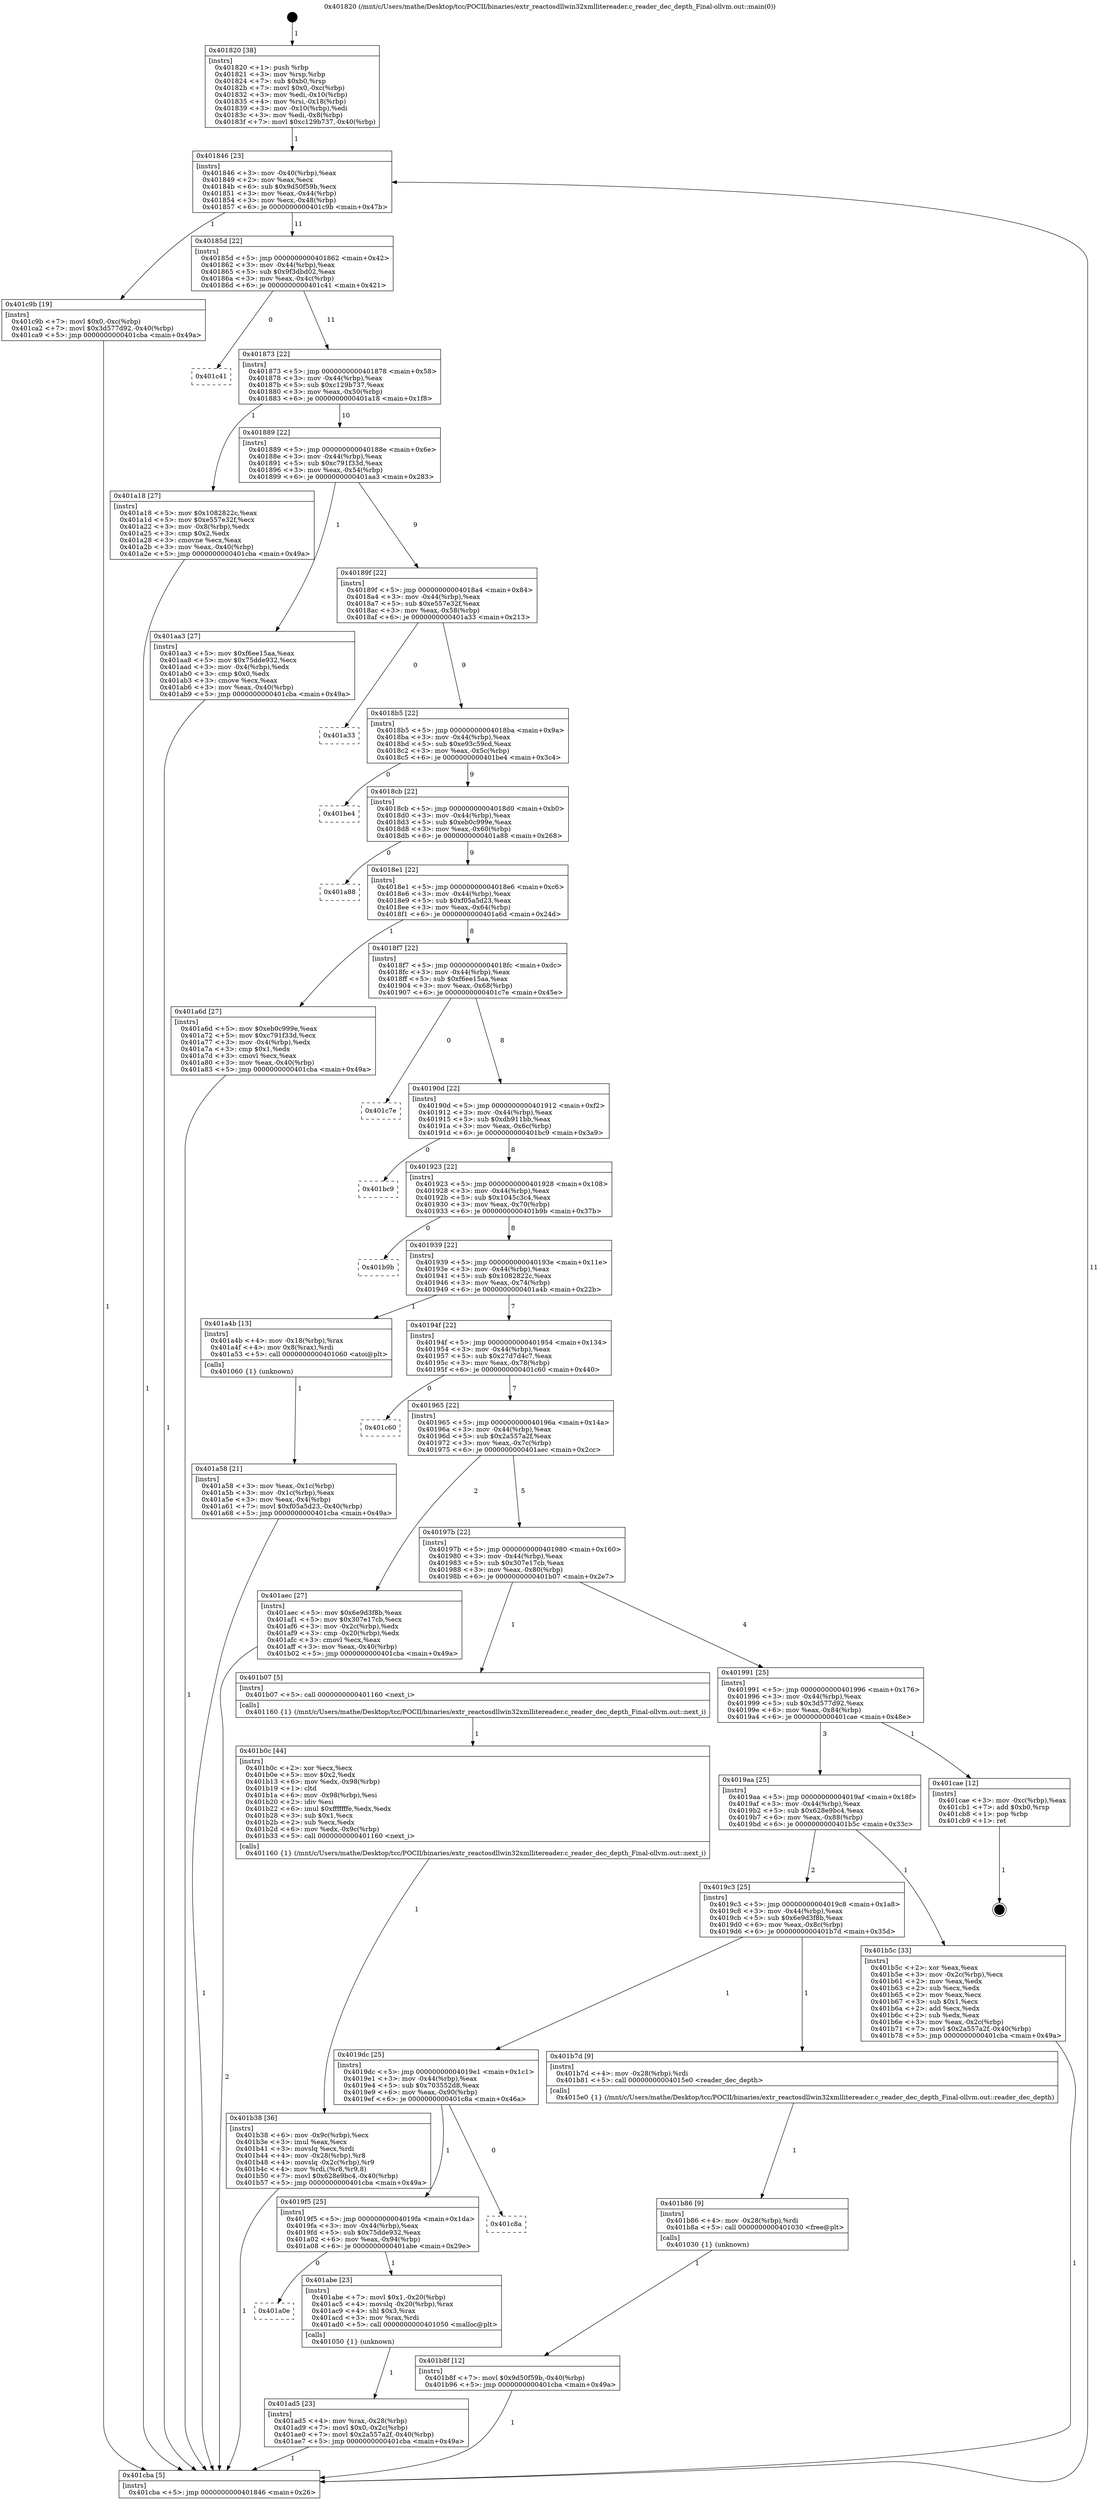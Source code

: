 digraph "0x401820" {
  label = "0x401820 (/mnt/c/Users/mathe/Desktop/tcc/POCII/binaries/extr_reactosdllwin32xmllitereader.c_reader_dec_depth_Final-ollvm.out::main(0))"
  labelloc = "t"
  node[shape=record]

  Entry [label="",width=0.3,height=0.3,shape=circle,fillcolor=black,style=filled]
  "0x401846" [label="{
     0x401846 [23]\l
     | [instrs]\l
     &nbsp;&nbsp;0x401846 \<+3\>: mov -0x40(%rbp),%eax\l
     &nbsp;&nbsp;0x401849 \<+2\>: mov %eax,%ecx\l
     &nbsp;&nbsp;0x40184b \<+6\>: sub $0x9d50f59b,%ecx\l
     &nbsp;&nbsp;0x401851 \<+3\>: mov %eax,-0x44(%rbp)\l
     &nbsp;&nbsp;0x401854 \<+3\>: mov %ecx,-0x48(%rbp)\l
     &nbsp;&nbsp;0x401857 \<+6\>: je 0000000000401c9b \<main+0x47b\>\l
  }"]
  "0x401c9b" [label="{
     0x401c9b [19]\l
     | [instrs]\l
     &nbsp;&nbsp;0x401c9b \<+7\>: movl $0x0,-0xc(%rbp)\l
     &nbsp;&nbsp;0x401ca2 \<+7\>: movl $0x3d577d92,-0x40(%rbp)\l
     &nbsp;&nbsp;0x401ca9 \<+5\>: jmp 0000000000401cba \<main+0x49a\>\l
  }"]
  "0x40185d" [label="{
     0x40185d [22]\l
     | [instrs]\l
     &nbsp;&nbsp;0x40185d \<+5\>: jmp 0000000000401862 \<main+0x42\>\l
     &nbsp;&nbsp;0x401862 \<+3\>: mov -0x44(%rbp),%eax\l
     &nbsp;&nbsp;0x401865 \<+5\>: sub $0x9f3dbd02,%eax\l
     &nbsp;&nbsp;0x40186a \<+3\>: mov %eax,-0x4c(%rbp)\l
     &nbsp;&nbsp;0x40186d \<+6\>: je 0000000000401c41 \<main+0x421\>\l
  }"]
  Exit [label="",width=0.3,height=0.3,shape=circle,fillcolor=black,style=filled,peripheries=2]
  "0x401c41" [label="{
     0x401c41\l
  }", style=dashed]
  "0x401873" [label="{
     0x401873 [22]\l
     | [instrs]\l
     &nbsp;&nbsp;0x401873 \<+5\>: jmp 0000000000401878 \<main+0x58\>\l
     &nbsp;&nbsp;0x401878 \<+3\>: mov -0x44(%rbp),%eax\l
     &nbsp;&nbsp;0x40187b \<+5\>: sub $0xc129b737,%eax\l
     &nbsp;&nbsp;0x401880 \<+3\>: mov %eax,-0x50(%rbp)\l
     &nbsp;&nbsp;0x401883 \<+6\>: je 0000000000401a18 \<main+0x1f8\>\l
  }"]
  "0x401b8f" [label="{
     0x401b8f [12]\l
     | [instrs]\l
     &nbsp;&nbsp;0x401b8f \<+7\>: movl $0x9d50f59b,-0x40(%rbp)\l
     &nbsp;&nbsp;0x401b96 \<+5\>: jmp 0000000000401cba \<main+0x49a\>\l
  }"]
  "0x401a18" [label="{
     0x401a18 [27]\l
     | [instrs]\l
     &nbsp;&nbsp;0x401a18 \<+5\>: mov $0x1082822c,%eax\l
     &nbsp;&nbsp;0x401a1d \<+5\>: mov $0xe557e32f,%ecx\l
     &nbsp;&nbsp;0x401a22 \<+3\>: mov -0x8(%rbp),%edx\l
     &nbsp;&nbsp;0x401a25 \<+3\>: cmp $0x2,%edx\l
     &nbsp;&nbsp;0x401a28 \<+3\>: cmovne %ecx,%eax\l
     &nbsp;&nbsp;0x401a2b \<+3\>: mov %eax,-0x40(%rbp)\l
     &nbsp;&nbsp;0x401a2e \<+5\>: jmp 0000000000401cba \<main+0x49a\>\l
  }"]
  "0x401889" [label="{
     0x401889 [22]\l
     | [instrs]\l
     &nbsp;&nbsp;0x401889 \<+5\>: jmp 000000000040188e \<main+0x6e\>\l
     &nbsp;&nbsp;0x40188e \<+3\>: mov -0x44(%rbp),%eax\l
     &nbsp;&nbsp;0x401891 \<+5\>: sub $0xc791f33d,%eax\l
     &nbsp;&nbsp;0x401896 \<+3\>: mov %eax,-0x54(%rbp)\l
     &nbsp;&nbsp;0x401899 \<+6\>: je 0000000000401aa3 \<main+0x283\>\l
  }"]
  "0x401cba" [label="{
     0x401cba [5]\l
     | [instrs]\l
     &nbsp;&nbsp;0x401cba \<+5\>: jmp 0000000000401846 \<main+0x26\>\l
  }"]
  "0x401820" [label="{
     0x401820 [38]\l
     | [instrs]\l
     &nbsp;&nbsp;0x401820 \<+1\>: push %rbp\l
     &nbsp;&nbsp;0x401821 \<+3\>: mov %rsp,%rbp\l
     &nbsp;&nbsp;0x401824 \<+7\>: sub $0xb0,%rsp\l
     &nbsp;&nbsp;0x40182b \<+7\>: movl $0x0,-0xc(%rbp)\l
     &nbsp;&nbsp;0x401832 \<+3\>: mov %edi,-0x10(%rbp)\l
     &nbsp;&nbsp;0x401835 \<+4\>: mov %rsi,-0x18(%rbp)\l
     &nbsp;&nbsp;0x401839 \<+3\>: mov -0x10(%rbp),%edi\l
     &nbsp;&nbsp;0x40183c \<+3\>: mov %edi,-0x8(%rbp)\l
     &nbsp;&nbsp;0x40183f \<+7\>: movl $0xc129b737,-0x40(%rbp)\l
  }"]
  "0x401b86" [label="{
     0x401b86 [9]\l
     | [instrs]\l
     &nbsp;&nbsp;0x401b86 \<+4\>: mov -0x28(%rbp),%rdi\l
     &nbsp;&nbsp;0x401b8a \<+5\>: call 0000000000401030 \<free@plt\>\l
     | [calls]\l
     &nbsp;&nbsp;0x401030 \{1\} (unknown)\l
  }"]
  "0x401aa3" [label="{
     0x401aa3 [27]\l
     | [instrs]\l
     &nbsp;&nbsp;0x401aa3 \<+5\>: mov $0xf6ee15aa,%eax\l
     &nbsp;&nbsp;0x401aa8 \<+5\>: mov $0x75dde932,%ecx\l
     &nbsp;&nbsp;0x401aad \<+3\>: mov -0x4(%rbp),%edx\l
     &nbsp;&nbsp;0x401ab0 \<+3\>: cmp $0x0,%edx\l
     &nbsp;&nbsp;0x401ab3 \<+3\>: cmove %ecx,%eax\l
     &nbsp;&nbsp;0x401ab6 \<+3\>: mov %eax,-0x40(%rbp)\l
     &nbsp;&nbsp;0x401ab9 \<+5\>: jmp 0000000000401cba \<main+0x49a\>\l
  }"]
  "0x40189f" [label="{
     0x40189f [22]\l
     | [instrs]\l
     &nbsp;&nbsp;0x40189f \<+5\>: jmp 00000000004018a4 \<main+0x84\>\l
     &nbsp;&nbsp;0x4018a4 \<+3\>: mov -0x44(%rbp),%eax\l
     &nbsp;&nbsp;0x4018a7 \<+5\>: sub $0xe557e32f,%eax\l
     &nbsp;&nbsp;0x4018ac \<+3\>: mov %eax,-0x58(%rbp)\l
     &nbsp;&nbsp;0x4018af \<+6\>: je 0000000000401a33 \<main+0x213\>\l
  }"]
  "0x401b38" [label="{
     0x401b38 [36]\l
     | [instrs]\l
     &nbsp;&nbsp;0x401b38 \<+6\>: mov -0x9c(%rbp),%ecx\l
     &nbsp;&nbsp;0x401b3e \<+3\>: imul %eax,%ecx\l
     &nbsp;&nbsp;0x401b41 \<+3\>: movslq %ecx,%rdi\l
     &nbsp;&nbsp;0x401b44 \<+4\>: mov -0x28(%rbp),%r8\l
     &nbsp;&nbsp;0x401b48 \<+4\>: movslq -0x2c(%rbp),%r9\l
     &nbsp;&nbsp;0x401b4c \<+4\>: mov %rdi,(%r8,%r9,8)\l
     &nbsp;&nbsp;0x401b50 \<+7\>: movl $0x628e9bc4,-0x40(%rbp)\l
     &nbsp;&nbsp;0x401b57 \<+5\>: jmp 0000000000401cba \<main+0x49a\>\l
  }"]
  "0x401a33" [label="{
     0x401a33\l
  }", style=dashed]
  "0x4018b5" [label="{
     0x4018b5 [22]\l
     | [instrs]\l
     &nbsp;&nbsp;0x4018b5 \<+5\>: jmp 00000000004018ba \<main+0x9a\>\l
     &nbsp;&nbsp;0x4018ba \<+3\>: mov -0x44(%rbp),%eax\l
     &nbsp;&nbsp;0x4018bd \<+5\>: sub $0xe93c59cd,%eax\l
     &nbsp;&nbsp;0x4018c2 \<+3\>: mov %eax,-0x5c(%rbp)\l
     &nbsp;&nbsp;0x4018c5 \<+6\>: je 0000000000401be4 \<main+0x3c4\>\l
  }"]
  "0x401b0c" [label="{
     0x401b0c [44]\l
     | [instrs]\l
     &nbsp;&nbsp;0x401b0c \<+2\>: xor %ecx,%ecx\l
     &nbsp;&nbsp;0x401b0e \<+5\>: mov $0x2,%edx\l
     &nbsp;&nbsp;0x401b13 \<+6\>: mov %edx,-0x98(%rbp)\l
     &nbsp;&nbsp;0x401b19 \<+1\>: cltd\l
     &nbsp;&nbsp;0x401b1a \<+6\>: mov -0x98(%rbp),%esi\l
     &nbsp;&nbsp;0x401b20 \<+2\>: idiv %esi\l
     &nbsp;&nbsp;0x401b22 \<+6\>: imul $0xfffffffe,%edx,%edx\l
     &nbsp;&nbsp;0x401b28 \<+3\>: sub $0x1,%ecx\l
     &nbsp;&nbsp;0x401b2b \<+2\>: sub %ecx,%edx\l
     &nbsp;&nbsp;0x401b2d \<+6\>: mov %edx,-0x9c(%rbp)\l
     &nbsp;&nbsp;0x401b33 \<+5\>: call 0000000000401160 \<next_i\>\l
     | [calls]\l
     &nbsp;&nbsp;0x401160 \{1\} (/mnt/c/Users/mathe/Desktop/tcc/POCII/binaries/extr_reactosdllwin32xmllitereader.c_reader_dec_depth_Final-ollvm.out::next_i)\l
  }"]
  "0x401be4" [label="{
     0x401be4\l
  }", style=dashed]
  "0x4018cb" [label="{
     0x4018cb [22]\l
     | [instrs]\l
     &nbsp;&nbsp;0x4018cb \<+5\>: jmp 00000000004018d0 \<main+0xb0\>\l
     &nbsp;&nbsp;0x4018d0 \<+3\>: mov -0x44(%rbp),%eax\l
     &nbsp;&nbsp;0x4018d3 \<+5\>: sub $0xeb0c999e,%eax\l
     &nbsp;&nbsp;0x4018d8 \<+3\>: mov %eax,-0x60(%rbp)\l
     &nbsp;&nbsp;0x4018db \<+6\>: je 0000000000401a88 \<main+0x268\>\l
  }"]
  "0x401ad5" [label="{
     0x401ad5 [23]\l
     | [instrs]\l
     &nbsp;&nbsp;0x401ad5 \<+4\>: mov %rax,-0x28(%rbp)\l
     &nbsp;&nbsp;0x401ad9 \<+7\>: movl $0x0,-0x2c(%rbp)\l
     &nbsp;&nbsp;0x401ae0 \<+7\>: movl $0x2a557a2f,-0x40(%rbp)\l
     &nbsp;&nbsp;0x401ae7 \<+5\>: jmp 0000000000401cba \<main+0x49a\>\l
  }"]
  "0x401a88" [label="{
     0x401a88\l
  }", style=dashed]
  "0x4018e1" [label="{
     0x4018e1 [22]\l
     | [instrs]\l
     &nbsp;&nbsp;0x4018e1 \<+5\>: jmp 00000000004018e6 \<main+0xc6\>\l
     &nbsp;&nbsp;0x4018e6 \<+3\>: mov -0x44(%rbp),%eax\l
     &nbsp;&nbsp;0x4018e9 \<+5\>: sub $0xf05a5d23,%eax\l
     &nbsp;&nbsp;0x4018ee \<+3\>: mov %eax,-0x64(%rbp)\l
     &nbsp;&nbsp;0x4018f1 \<+6\>: je 0000000000401a6d \<main+0x24d\>\l
  }"]
  "0x401a0e" [label="{
     0x401a0e\l
  }", style=dashed]
  "0x401a6d" [label="{
     0x401a6d [27]\l
     | [instrs]\l
     &nbsp;&nbsp;0x401a6d \<+5\>: mov $0xeb0c999e,%eax\l
     &nbsp;&nbsp;0x401a72 \<+5\>: mov $0xc791f33d,%ecx\l
     &nbsp;&nbsp;0x401a77 \<+3\>: mov -0x4(%rbp),%edx\l
     &nbsp;&nbsp;0x401a7a \<+3\>: cmp $0x1,%edx\l
     &nbsp;&nbsp;0x401a7d \<+3\>: cmovl %ecx,%eax\l
     &nbsp;&nbsp;0x401a80 \<+3\>: mov %eax,-0x40(%rbp)\l
     &nbsp;&nbsp;0x401a83 \<+5\>: jmp 0000000000401cba \<main+0x49a\>\l
  }"]
  "0x4018f7" [label="{
     0x4018f7 [22]\l
     | [instrs]\l
     &nbsp;&nbsp;0x4018f7 \<+5\>: jmp 00000000004018fc \<main+0xdc\>\l
     &nbsp;&nbsp;0x4018fc \<+3\>: mov -0x44(%rbp),%eax\l
     &nbsp;&nbsp;0x4018ff \<+5\>: sub $0xf6ee15aa,%eax\l
     &nbsp;&nbsp;0x401904 \<+3\>: mov %eax,-0x68(%rbp)\l
     &nbsp;&nbsp;0x401907 \<+6\>: je 0000000000401c7e \<main+0x45e\>\l
  }"]
  "0x401abe" [label="{
     0x401abe [23]\l
     | [instrs]\l
     &nbsp;&nbsp;0x401abe \<+7\>: movl $0x1,-0x20(%rbp)\l
     &nbsp;&nbsp;0x401ac5 \<+4\>: movslq -0x20(%rbp),%rax\l
     &nbsp;&nbsp;0x401ac9 \<+4\>: shl $0x3,%rax\l
     &nbsp;&nbsp;0x401acd \<+3\>: mov %rax,%rdi\l
     &nbsp;&nbsp;0x401ad0 \<+5\>: call 0000000000401050 \<malloc@plt\>\l
     | [calls]\l
     &nbsp;&nbsp;0x401050 \{1\} (unknown)\l
  }"]
  "0x401c7e" [label="{
     0x401c7e\l
  }", style=dashed]
  "0x40190d" [label="{
     0x40190d [22]\l
     | [instrs]\l
     &nbsp;&nbsp;0x40190d \<+5\>: jmp 0000000000401912 \<main+0xf2\>\l
     &nbsp;&nbsp;0x401912 \<+3\>: mov -0x44(%rbp),%eax\l
     &nbsp;&nbsp;0x401915 \<+5\>: sub $0xdb911bb,%eax\l
     &nbsp;&nbsp;0x40191a \<+3\>: mov %eax,-0x6c(%rbp)\l
     &nbsp;&nbsp;0x40191d \<+6\>: je 0000000000401bc9 \<main+0x3a9\>\l
  }"]
  "0x4019f5" [label="{
     0x4019f5 [25]\l
     | [instrs]\l
     &nbsp;&nbsp;0x4019f5 \<+5\>: jmp 00000000004019fa \<main+0x1da\>\l
     &nbsp;&nbsp;0x4019fa \<+3\>: mov -0x44(%rbp),%eax\l
     &nbsp;&nbsp;0x4019fd \<+5\>: sub $0x75dde932,%eax\l
     &nbsp;&nbsp;0x401a02 \<+6\>: mov %eax,-0x94(%rbp)\l
     &nbsp;&nbsp;0x401a08 \<+6\>: je 0000000000401abe \<main+0x29e\>\l
  }"]
  "0x401bc9" [label="{
     0x401bc9\l
  }", style=dashed]
  "0x401923" [label="{
     0x401923 [22]\l
     | [instrs]\l
     &nbsp;&nbsp;0x401923 \<+5\>: jmp 0000000000401928 \<main+0x108\>\l
     &nbsp;&nbsp;0x401928 \<+3\>: mov -0x44(%rbp),%eax\l
     &nbsp;&nbsp;0x40192b \<+5\>: sub $0x1045c3c4,%eax\l
     &nbsp;&nbsp;0x401930 \<+3\>: mov %eax,-0x70(%rbp)\l
     &nbsp;&nbsp;0x401933 \<+6\>: je 0000000000401b9b \<main+0x37b\>\l
  }"]
  "0x401c8a" [label="{
     0x401c8a\l
  }", style=dashed]
  "0x401b9b" [label="{
     0x401b9b\l
  }", style=dashed]
  "0x401939" [label="{
     0x401939 [22]\l
     | [instrs]\l
     &nbsp;&nbsp;0x401939 \<+5\>: jmp 000000000040193e \<main+0x11e\>\l
     &nbsp;&nbsp;0x40193e \<+3\>: mov -0x44(%rbp),%eax\l
     &nbsp;&nbsp;0x401941 \<+5\>: sub $0x1082822c,%eax\l
     &nbsp;&nbsp;0x401946 \<+3\>: mov %eax,-0x74(%rbp)\l
     &nbsp;&nbsp;0x401949 \<+6\>: je 0000000000401a4b \<main+0x22b\>\l
  }"]
  "0x4019dc" [label="{
     0x4019dc [25]\l
     | [instrs]\l
     &nbsp;&nbsp;0x4019dc \<+5\>: jmp 00000000004019e1 \<main+0x1c1\>\l
     &nbsp;&nbsp;0x4019e1 \<+3\>: mov -0x44(%rbp),%eax\l
     &nbsp;&nbsp;0x4019e4 \<+5\>: sub $0x703552d8,%eax\l
     &nbsp;&nbsp;0x4019e9 \<+6\>: mov %eax,-0x90(%rbp)\l
     &nbsp;&nbsp;0x4019ef \<+6\>: je 0000000000401c8a \<main+0x46a\>\l
  }"]
  "0x401a4b" [label="{
     0x401a4b [13]\l
     | [instrs]\l
     &nbsp;&nbsp;0x401a4b \<+4\>: mov -0x18(%rbp),%rax\l
     &nbsp;&nbsp;0x401a4f \<+4\>: mov 0x8(%rax),%rdi\l
     &nbsp;&nbsp;0x401a53 \<+5\>: call 0000000000401060 \<atoi@plt\>\l
     | [calls]\l
     &nbsp;&nbsp;0x401060 \{1\} (unknown)\l
  }"]
  "0x40194f" [label="{
     0x40194f [22]\l
     | [instrs]\l
     &nbsp;&nbsp;0x40194f \<+5\>: jmp 0000000000401954 \<main+0x134\>\l
     &nbsp;&nbsp;0x401954 \<+3\>: mov -0x44(%rbp),%eax\l
     &nbsp;&nbsp;0x401957 \<+5\>: sub $0x27d7d4c7,%eax\l
     &nbsp;&nbsp;0x40195c \<+3\>: mov %eax,-0x78(%rbp)\l
     &nbsp;&nbsp;0x40195f \<+6\>: je 0000000000401c60 \<main+0x440\>\l
  }"]
  "0x401a58" [label="{
     0x401a58 [21]\l
     | [instrs]\l
     &nbsp;&nbsp;0x401a58 \<+3\>: mov %eax,-0x1c(%rbp)\l
     &nbsp;&nbsp;0x401a5b \<+3\>: mov -0x1c(%rbp),%eax\l
     &nbsp;&nbsp;0x401a5e \<+3\>: mov %eax,-0x4(%rbp)\l
     &nbsp;&nbsp;0x401a61 \<+7\>: movl $0xf05a5d23,-0x40(%rbp)\l
     &nbsp;&nbsp;0x401a68 \<+5\>: jmp 0000000000401cba \<main+0x49a\>\l
  }"]
  "0x401b7d" [label="{
     0x401b7d [9]\l
     | [instrs]\l
     &nbsp;&nbsp;0x401b7d \<+4\>: mov -0x28(%rbp),%rdi\l
     &nbsp;&nbsp;0x401b81 \<+5\>: call 00000000004015e0 \<reader_dec_depth\>\l
     | [calls]\l
     &nbsp;&nbsp;0x4015e0 \{1\} (/mnt/c/Users/mathe/Desktop/tcc/POCII/binaries/extr_reactosdllwin32xmllitereader.c_reader_dec_depth_Final-ollvm.out::reader_dec_depth)\l
  }"]
  "0x401c60" [label="{
     0x401c60\l
  }", style=dashed]
  "0x401965" [label="{
     0x401965 [22]\l
     | [instrs]\l
     &nbsp;&nbsp;0x401965 \<+5\>: jmp 000000000040196a \<main+0x14a\>\l
     &nbsp;&nbsp;0x40196a \<+3\>: mov -0x44(%rbp),%eax\l
     &nbsp;&nbsp;0x40196d \<+5\>: sub $0x2a557a2f,%eax\l
     &nbsp;&nbsp;0x401972 \<+3\>: mov %eax,-0x7c(%rbp)\l
     &nbsp;&nbsp;0x401975 \<+6\>: je 0000000000401aec \<main+0x2cc\>\l
  }"]
  "0x4019c3" [label="{
     0x4019c3 [25]\l
     | [instrs]\l
     &nbsp;&nbsp;0x4019c3 \<+5\>: jmp 00000000004019c8 \<main+0x1a8\>\l
     &nbsp;&nbsp;0x4019c8 \<+3\>: mov -0x44(%rbp),%eax\l
     &nbsp;&nbsp;0x4019cb \<+5\>: sub $0x6e9d3f8b,%eax\l
     &nbsp;&nbsp;0x4019d0 \<+6\>: mov %eax,-0x8c(%rbp)\l
     &nbsp;&nbsp;0x4019d6 \<+6\>: je 0000000000401b7d \<main+0x35d\>\l
  }"]
  "0x401aec" [label="{
     0x401aec [27]\l
     | [instrs]\l
     &nbsp;&nbsp;0x401aec \<+5\>: mov $0x6e9d3f8b,%eax\l
     &nbsp;&nbsp;0x401af1 \<+5\>: mov $0x307e17cb,%ecx\l
     &nbsp;&nbsp;0x401af6 \<+3\>: mov -0x2c(%rbp),%edx\l
     &nbsp;&nbsp;0x401af9 \<+3\>: cmp -0x20(%rbp),%edx\l
     &nbsp;&nbsp;0x401afc \<+3\>: cmovl %ecx,%eax\l
     &nbsp;&nbsp;0x401aff \<+3\>: mov %eax,-0x40(%rbp)\l
     &nbsp;&nbsp;0x401b02 \<+5\>: jmp 0000000000401cba \<main+0x49a\>\l
  }"]
  "0x40197b" [label="{
     0x40197b [22]\l
     | [instrs]\l
     &nbsp;&nbsp;0x40197b \<+5\>: jmp 0000000000401980 \<main+0x160\>\l
     &nbsp;&nbsp;0x401980 \<+3\>: mov -0x44(%rbp),%eax\l
     &nbsp;&nbsp;0x401983 \<+5\>: sub $0x307e17cb,%eax\l
     &nbsp;&nbsp;0x401988 \<+3\>: mov %eax,-0x80(%rbp)\l
     &nbsp;&nbsp;0x40198b \<+6\>: je 0000000000401b07 \<main+0x2e7\>\l
  }"]
  "0x401b5c" [label="{
     0x401b5c [33]\l
     | [instrs]\l
     &nbsp;&nbsp;0x401b5c \<+2\>: xor %eax,%eax\l
     &nbsp;&nbsp;0x401b5e \<+3\>: mov -0x2c(%rbp),%ecx\l
     &nbsp;&nbsp;0x401b61 \<+2\>: mov %eax,%edx\l
     &nbsp;&nbsp;0x401b63 \<+2\>: sub %ecx,%edx\l
     &nbsp;&nbsp;0x401b65 \<+2\>: mov %eax,%ecx\l
     &nbsp;&nbsp;0x401b67 \<+3\>: sub $0x1,%ecx\l
     &nbsp;&nbsp;0x401b6a \<+2\>: add %ecx,%edx\l
     &nbsp;&nbsp;0x401b6c \<+2\>: sub %edx,%eax\l
     &nbsp;&nbsp;0x401b6e \<+3\>: mov %eax,-0x2c(%rbp)\l
     &nbsp;&nbsp;0x401b71 \<+7\>: movl $0x2a557a2f,-0x40(%rbp)\l
     &nbsp;&nbsp;0x401b78 \<+5\>: jmp 0000000000401cba \<main+0x49a\>\l
  }"]
  "0x401b07" [label="{
     0x401b07 [5]\l
     | [instrs]\l
     &nbsp;&nbsp;0x401b07 \<+5\>: call 0000000000401160 \<next_i\>\l
     | [calls]\l
     &nbsp;&nbsp;0x401160 \{1\} (/mnt/c/Users/mathe/Desktop/tcc/POCII/binaries/extr_reactosdllwin32xmllitereader.c_reader_dec_depth_Final-ollvm.out::next_i)\l
  }"]
  "0x401991" [label="{
     0x401991 [25]\l
     | [instrs]\l
     &nbsp;&nbsp;0x401991 \<+5\>: jmp 0000000000401996 \<main+0x176\>\l
     &nbsp;&nbsp;0x401996 \<+3\>: mov -0x44(%rbp),%eax\l
     &nbsp;&nbsp;0x401999 \<+5\>: sub $0x3d577d92,%eax\l
     &nbsp;&nbsp;0x40199e \<+6\>: mov %eax,-0x84(%rbp)\l
     &nbsp;&nbsp;0x4019a4 \<+6\>: je 0000000000401cae \<main+0x48e\>\l
  }"]
  "0x4019aa" [label="{
     0x4019aa [25]\l
     | [instrs]\l
     &nbsp;&nbsp;0x4019aa \<+5\>: jmp 00000000004019af \<main+0x18f\>\l
     &nbsp;&nbsp;0x4019af \<+3\>: mov -0x44(%rbp),%eax\l
     &nbsp;&nbsp;0x4019b2 \<+5\>: sub $0x628e9bc4,%eax\l
     &nbsp;&nbsp;0x4019b7 \<+6\>: mov %eax,-0x88(%rbp)\l
     &nbsp;&nbsp;0x4019bd \<+6\>: je 0000000000401b5c \<main+0x33c\>\l
  }"]
  "0x401cae" [label="{
     0x401cae [12]\l
     | [instrs]\l
     &nbsp;&nbsp;0x401cae \<+3\>: mov -0xc(%rbp),%eax\l
     &nbsp;&nbsp;0x401cb1 \<+7\>: add $0xb0,%rsp\l
     &nbsp;&nbsp;0x401cb8 \<+1\>: pop %rbp\l
     &nbsp;&nbsp;0x401cb9 \<+1\>: ret\l
  }"]
  Entry -> "0x401820" [label=" 1"]
  "0x401846" -> "0x401c9b" [label=" 1"]
  "0x401846" -> "0x40185d" [label=" 11"]
  "0x401cae" -> Exit [label=" 1"]
  "0x40185d" -> "0x401c41" [label=" 0"]
  "0x40185d" -> "0x401873" [label=" 11"]
  "0x401c9b" -> "0x401cba" [label=" 1"]
  "0x401873" -> "0x401a18" [label=" 1"]
  "0x401873" -> "0x401889" [label=" 10"]
  "0x401a18" -> "0x401cba" [label=" 1"]
  "0x401820" -> "0x401846" [label=" 1"]
  "0x401cba" -> "0x401846" [label=" 11"]
  "0x401b8f" -> "0x401cba" [label=" 1"]
  "0x401889" -> "0x401aa3" [label=" 1"]
  "0x401889" -> "0x40189f" [label=" 9"]
  "0x401b86" -> "0x401b8f" [label=" 1"]
  "0x40189f" -> "0x401a33" [label=" 0"]
  "0x40189f" -> "0x4018b5" [label=" 9"]
  "0x401b7d" -> "0x401b86" [label=" 1"]
  "0x4018b5" -> "0x401be4" [label=" 0"]
  "0x4018b5" -> "0x4018cb" [label=" 9"]
  "0x401b5c" -> "0x401cba" [label=" 1"]
  "0x4018cb" -> "0x401a88" [label=" 0"]
  "0x4018cb" -> "0x4018e1" [label=" 9"]
  "0x401b38" -> "0x401cba" [label=" 1"]
  "0x4018e1" -> "0x401a6d" [label=" 1"]
  "0x4018e1" -> "0x4018f7" [label=" 8"]
  "0x401b0c" -> "0x401b38" [label=" 1"]
  "0x4018f7" -> "0x401c7e" [label=" 0"]
  "0x4018f7" -> "0x40190d" [label=" 8"]
  "0x401b07" -> "0x401b0c" [label=" 1"]
  "0x40190d" -> "0x401bc9" [label=" 0"]
  "0x40190d" -> "0x401923" [label=" 8"]
  "0x401ad5" -> "0x401cba" [label=" 1"]
  "0x401923" -> "0x401b9b" [label=" 0"]
  "0x401923" -> "0x401939" [label=" 8"]
  "0x401abe" -> "0x401ad5" [label=" 1"]
  "0x401939" -> "0x401a4b" [label=" 1"]
  "0x401939" -> "0x40194f" [label=" 7"]
  "0x401a4b" -> "0x401a58" [label=" 1"]
  "0x401a58" -> "0x401cba" [label=" 1"]
  "0x401a6d" -> "0x401cba" [label=" 1"]
  "0x401aa3" -> "0x401cba" [label=" 1"]
  "0x4019f5" -> "0x401abe" [label=" 1"]
  "0x40194f" -> "0x401c60" [label=" 0"]
  "0x40194f" -> "0x401965" [label=" 7"]
  "0x401aec" -> "0x401cba" [label=" 2"]
  "0x401965" -> "0x401aec" [label=" 2"]
  "0x401965" -> "0x40197b" [label=" 5"]
  "0x4019dc" -> "0x401c8a" [label=" 0"]
  "0x40197b" -> "0x401b07" [label=" 1"]
  "0x40197b" -> "0x401991" [label=" 4"]
  "0x4019f5" -> "0x401a0e" [label=" 0"]
  "0x401991" -> "0x401cae" [label=" 1"]
  "0x401991" -> "0x4019aa" [label=" 3"]
  "0x4019c3" -> "0x4019dc" [label=" 1"]
  "0x4019aa" -> "0x401b5c" [label=" 1"]
  "0x4019aa" -> "0x4019c3" [label=" 2"]
  "0x4019dc" -> "0x4019f5" [label=" 1"]
  "0x4019c3" -> "0x401b7d" [label=" 1"]
}

